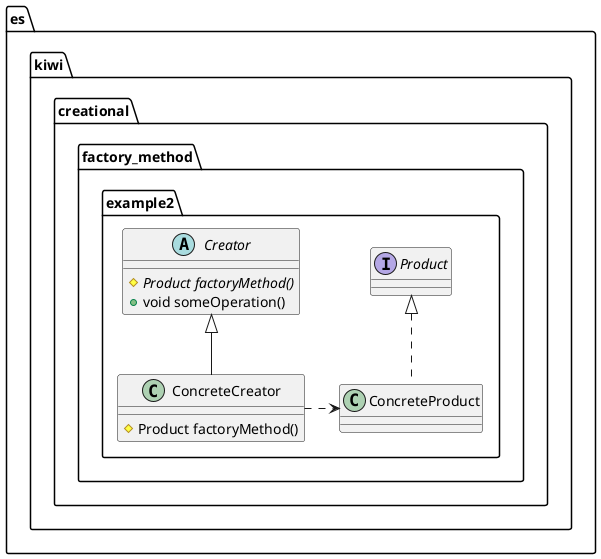 @startuml
class es.kiwi.creational.factory_method.example2.ConcreteProduct {
}
class es.kiwi.creational.factory_method.example2.ConcreteCreator {
# Product factoryMethod()
}
abstract class es.kiwi.creational.factory_method.example2.Creator {
# {abstract}Product factoryMethod()
+ void someOperation()
}
interface es.kiwi.creational.factory_method.example2.Product {
}


es.kiwi.creational.factory_method.example2.Product <|.. es.kiwi.creational.factory_method.example2.ConcreteProduct
es.kiwi.creational.factory_method.example2.Creator <|-- es.kiwi.creational.factory_method.example2.ConcreteCreator
es.kiwi.creational.factory_method.example2.ConcreteCreator .right.> es.kiwi.creational.factory_method.example2.ConcreteProduct
@enduml